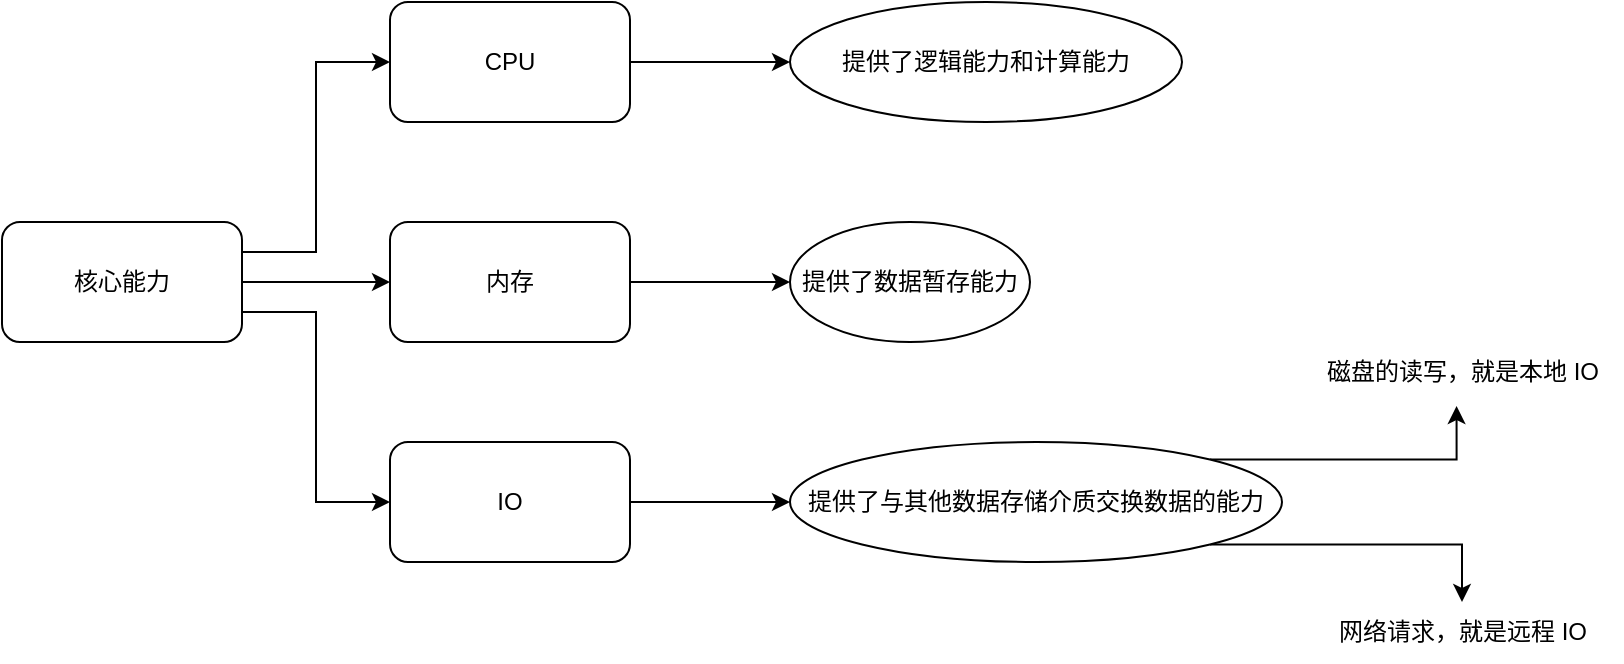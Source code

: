 <mxfile version="20.3.0" type="github">
  <diagram id="wsibwoi-F8VXVPu4Lnoc" name="第 1 页">
    <mxGraphModel dx="2062" dy="1114" grid="1" gridSize="10" guides="1" tooltips="1" connect="1" arrows="1" fold="1" page="1" pageScale="1" pageWidth="827" pageHeight="1169" math="0" shadow="0">
      <root>
        <mxCell id="0" />
        <mxCell id="1" parent="0" />
        <mxCell id="Gpelp42YI5w62Z2ZZo_r-26" style="edgeStyle=orthogonalEdgeStyle;rounded=0;orthogonalLoop=1;jettySize=auto;html=1;exitX=1;exitY=0.25;exitDx=0;exitDy=0;entryX=0;entryY=0.5;entryDx=0;entryDy=0;" edge="1" parent="1" source="Gpelp42YI5w62Z2ZZo_r-1" target="Gpelp42YI5w62Z2ZZo_r-3">
          <mxGeometry relative="1" as="geometry" />
        </mxCell>
        <mxCell id="Gpelp42YI5w62Z2ZZo_r-27" style="edgeStyle=orthogonalEdgeStyle;rounded=0;orthogonalLoop=1;jettySize=auto;html=1;exitX=1;exitY=0.5;exitDx=0;exitDy=0;entryX=0;entryY=0.5;entryDx=0;entryDy=0;" edge="1" parent="1" source="Gpelp42YI5w62Z2ZZo_r-1" target="Gpelp42YI5w62Z2ZZo_r-4">
          <mxGeometry relative="1" as="geometry" />
        </mxCell>
        <mxCell id="Gpelp42YI5w62Z2ZZo_r-28" style="edgeStyle=orthogonalEdgeStyle;rounded=0;orthogonalLoop=1;jettySize=auto;html=1;exitX=1;exitY=0.75;exitDx=0;exitDy=0;entryX=0;entryY=0.5;entryDx=0;entryDy=0;" edge="1" parent="1" source="Gpelp42YI5w62Z2ZZo_r-1" target="Gpelp42YI5w62Z2ZZo_r-5">
          <mxGeometry relative="1" as="geometry" />
        </mxCell>
        <mxCell id="Gpelp42YI5w62Z2ZZo_r-1" value="核心能力&lt;br&gt;" style="rounded=1;whiteSpace=wrap;html=1;" vertex="1" parent="1">
          <mxGeometry x="220" y="450" width="120" height="60" as="geometry" />
        </mxCell>
        <mxCell id="Gpelp42YI5w62Z2ZZo_r-11" value="" style="edgeStyle=orthogonalEdgeStyle;rounded=0;orthogonalLoop=1;jettySize=auto;html=1;" edge="1" parent="1" source="Gpelp42YI5w62Z2ZZo_r-3" target="Gpelp42YI5w62Z2ZZo_r-10">
          <mxGeometry relative="1" as="geometry" />
        </mxCell>
        <mxCell id="Gpelp42YI5w62Z2ZZo_r-3" value="CPU" style="rounded=1;whiteSpace=wrap;html=1;" vertex="1" parent="1">
          <mxGeometry x="414" y="340" width="120" height="60" as="geometry" />
        </mxCell>
        <mxCell id="Gpelp42YI5w62Z2ZZo_r-13" value="" style="edgeStyle=orthogonalEdgeStyle;rounded=0;orthogonalLoop=1;jettySize=auto;html=1;" edge="1" parent="1" source="Gpelp42YI5w62Z2ZZo_r-4" target="Gpelp42YI5w62Z2ZZo_r-12">
          <mxGeometry relative="1" as="geometry" />
        </mxCell>
        <mxCell id="Gpelp42YI5w62Z2ZZo_r-4" value="内存" style="rounded=1;whiteSpace=wrap;html=1;" vertex="1" parent="1">
          <mxGeometry x="414" y="450" width="120" height="60" as="geometry" />
        </mxCell>
        <mxCell id="Gpelp42YI5w62Z2ZZo_r-15" value="" style="edgeStyle=orthogonalEdgeStyle;rounded=0;orthogonalLoop=1;jettySize=auto;html=1;" edge="1" parent="1" source="Gpelp42YI5w62Z2ZZo_r-5" target="Gpelp42YI5w62Z2ZZo_r-14">
          <mxGeometry relative="1" as="geometry" />
        </mxCell>
        <mxCell id="Gpelp42YI5w62Z2ZZo_r-5" value="IO" style="rounded=1;whiteSpace=wrap;html=1;" vertex="1" parent="1">
          <mxGeometry x="414" y="560" width="120" height="60" as="geometry" />
        </mxCell>
        <mxCell id="Gpelp42YI5w62Z2ZZo_r-10" value="提供了逻辑能力和计算能力" style="ellipse;whiteSpace=wrap;html=1;rounded=1;" vertex="1" parent="1">
          <mxGeometry x="614" y="340" width="196" height="60" as="geometry" />
        </mxCell>
        <mxCell id="Gpelp42YI5w62Z2ZZo_r-12" value="提供了数据暂存能力" style="ellipse;whiteSpace=wrap;html=1;rounded=1;" vertex="1" parent="1">
          <mxGeometry x="614" y="450" width="120" height="60" as="geometry" />
        </mxCell>
        <mxCell id="Gpelp42YI5w62Z2ZZo_r-24" style="edgeStyle=orthogonalEdgeStyle;rounded=0;orthogonalLoop=1;jettySize=auto;html=1;exitX=1;exitY=0;exitDx=0;exitDy=0;entryX=0.483;entryY=1.067;entryDx=0;entryDy=0;entryPerimeter=0;" edge="1" parent="1" source="Gpelp42YI5w62Z2ZZo_r-14" target="Gpelp42YI5w62Z2ZZo_r-19">
          <mxGeometry relative="1" as="geometry" />
        </mxCell>
        <mxCell id="Gpelp42YI5w62Z2ZZo_r-25" style="edgeStyle=orthogonalEdgeStyle;rounded=0;orthogonalLoop=1;jettySize=auto;html=1;exitX=1;exitY=1;exitDx=0;exitDy=0;" edge="1" parent="1" source="Gpelp42YI5w62Z2ZZo_r-14" target="Gpelp42YI5w62Z2ZZo_r-20">
          <mxGeometry relative="1" as="geometry" />
        </mxCell>
        <mxCell id="Gpelp42YI5w62Z2ZZo_r-14" value="提供了与其他数据存储介质交换数据的能力" style="ellipse;whiteSpace=wrap;html=1;rounded=1;" vertex="1" parent="1">
          <mxGeometry x="614" y="560" width="246" height="60" as="geometry" />
        </mxCell>
        <mxCell id="Gpelp42YI5w62Z2ZZo_r-19" value="磁盘的读写，就是本地 IO" style="text;html=1;align=center;verticalAlign=middle;resizable=0;points=[];autosize=1;strokeColor=none;fillColor=none;" vertex="1" parent="1">
          <mxGeometry x="870" y="510" width="160" height="30" as="geometry" />
        </mxCell>
        <mxCell id="Gpelp42YI5w62Z2ZZo_r-20" value="网络请求，就是远程 IO" style="text;html=1;align=center;verticalAlign=middle;resizable=0;points=[];autosize=1;strokeColor=none;fillColor=none;" vertex="1" parent="1">
          <mxGeometry x="875" y="640" width="150" height="30" as="geometry" />
        </mxCell>
      </root>
    </mxGraphModel>
  </diagram>
</mxfile>
